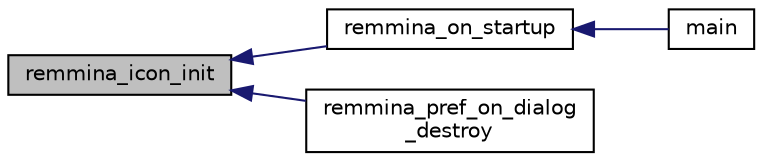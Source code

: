 digraph "remmina_icon_init"
{
  edge [fontname="Helvetica",fontsize="10",labelfontname="Helvetica",labelfontsize="10"];
  node [fontname="Helvetica",fontsize="10",shape=record];
  rankdir="LR";
  Node816 [label="remmina_icon_init",height=0.2,width=0.4,color="black", fillcolor="grey75", style="filled", fontcolor="black"];
  Node816 -> Node817 [dir="back",color="midnightblue",fontsize="10",style="solid",fontname="Helvetica"];
  Node817 [label="remmina_on_startup",height=0.2,width=0.4,color="black", fillcolor="white", style="filled",URL="$remmina_8c.html#a26d2c20be18ff44f239b756f1d5be01a"];
  Node817 -> Node818 [dir="back",color="midnightblue",fontsize="10",style="solid",fontname="Helvetica"];
  Node818 [label="main",height=0.2,width=0.4,color="black", fillcolor="white", style="filled",URL="$remmina_8c.html#a0ddf1224851353fc92bfbff6f499fa97"];
  Node816 -> Node819 [dir="back",color="midnightblue",fontsize="10",style="solid",fontname="Helvetica"];
  Node819 [label="remmina_pref_on_dialog\l_destroy",height=0.2,width=0.4,color="black", fillcolor="white", style="filled",URL="$remmina__pref__dialog_8c.html#ab9776574663e2c3fcb793ec70887336d"];
}
